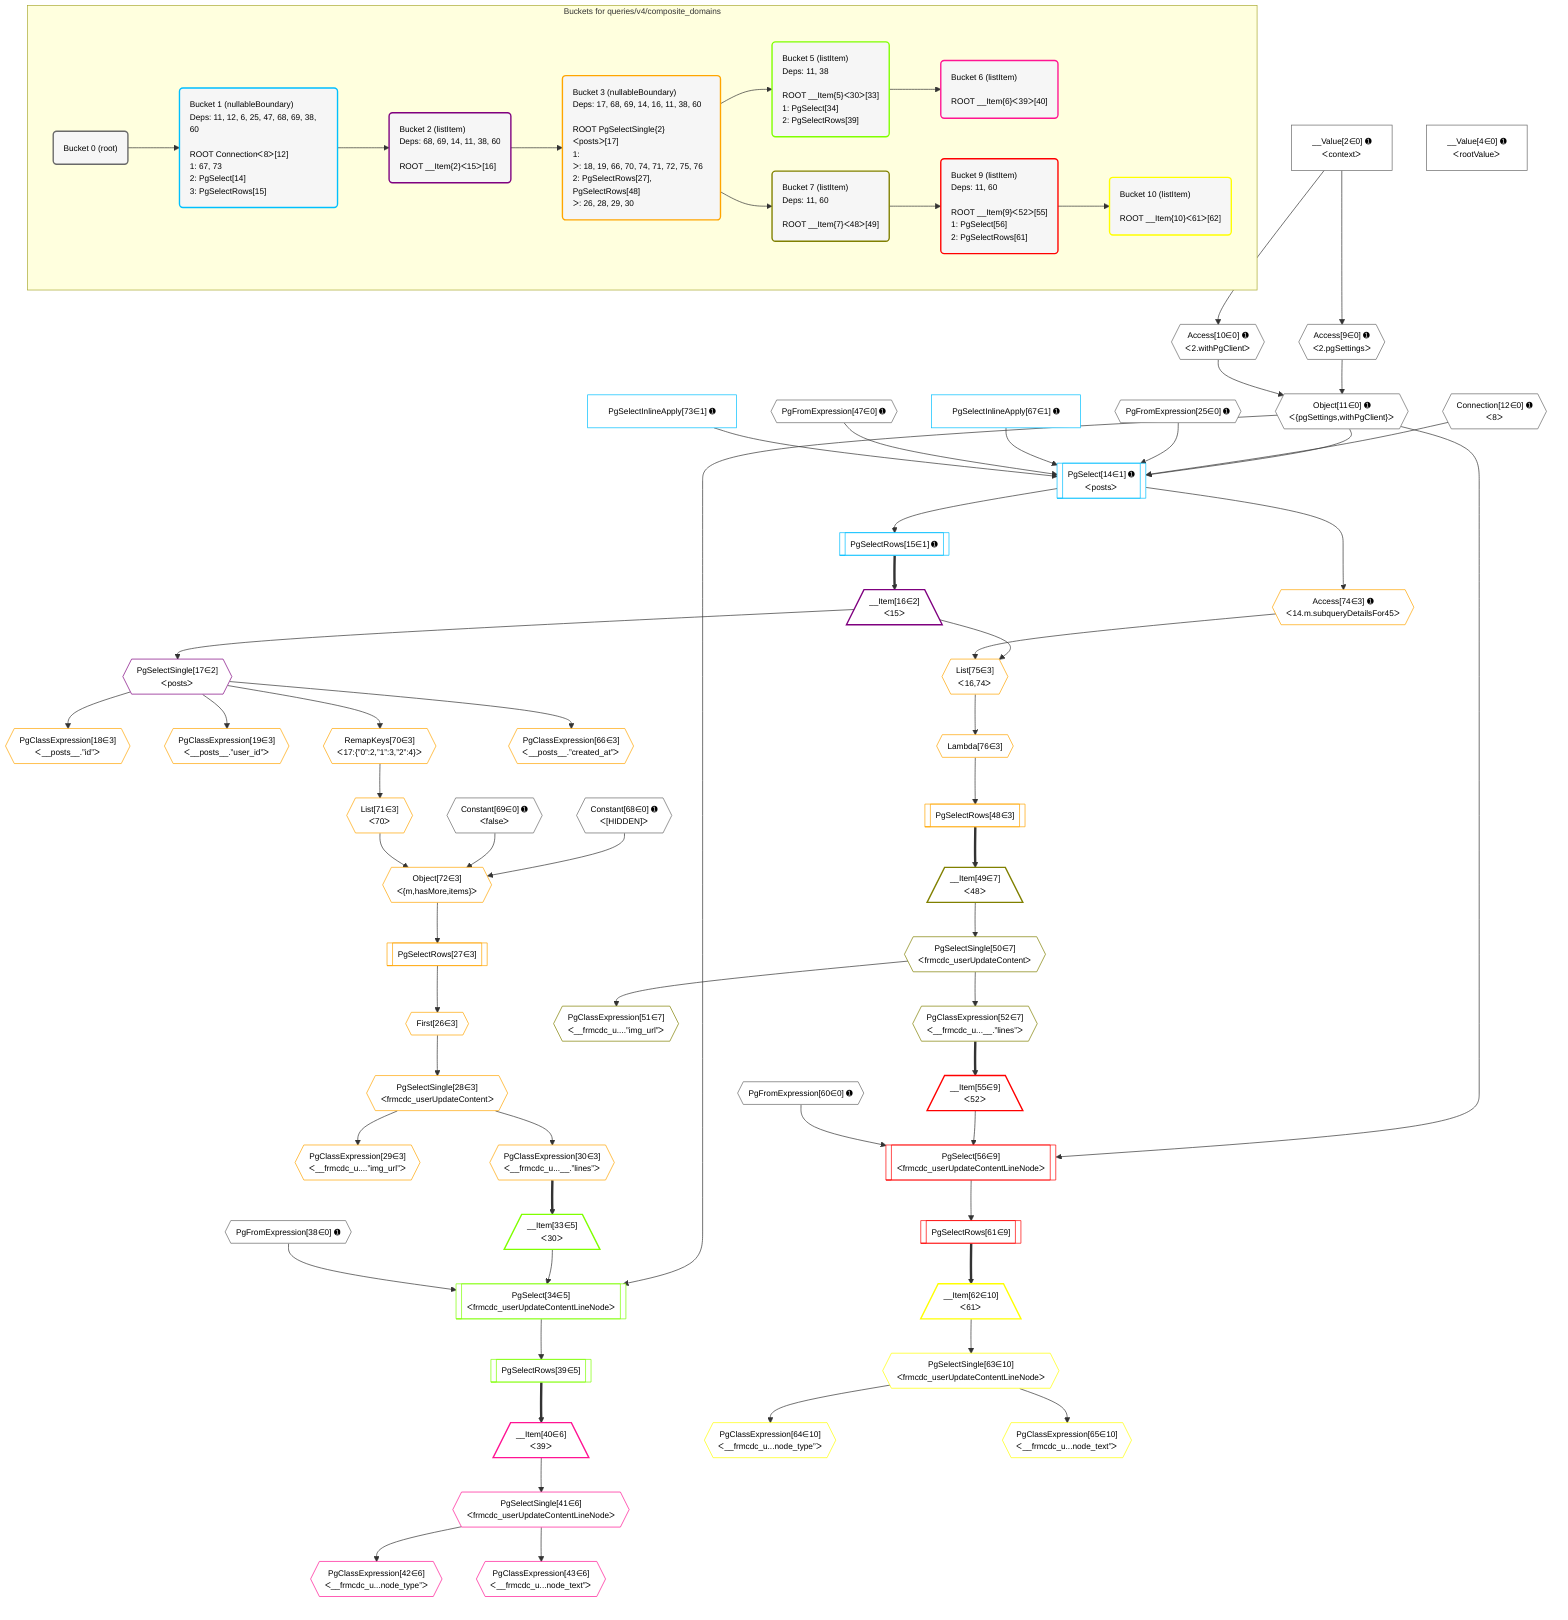 %%{init: {'themeVariables': { 'fontSize': '12px'}}}%%
graph TD
    classDef path fill:#eee,stroke:#000,color:#000
    classDef plan fill:#fff,stroke-width:1px,color:#000
    classDef itemplan fill:#fff,stroke-width:2px,color:#000
    classDef unbatchedplan fill:#dff,stroke-width:1px,color:#000
    classDef sideeffectplan fill:#fcc,stroke-width:2px,color:#000
    classDef bucket fill:#f6f6f6,color:#000,stroke-width:2px,text-align:left


    %% plan dependencies
    Connection12{{"Connection[12∈0] ➊<br />ᐸ8ᐳ"}}:::plan
    Object11{{"Object[11∈0] ➊<br />ᐸ{pgSettings,withPgClient}ᐳ"}}:::plan
    Access9{{"Access[9∈0] ➊<br />ᐸ2.pgSettingsᐳ"}}:::plan
    Access10{{"Access[10∈0] ➊<br />ᐸ2.withPgClientᐳ"}}:::plan
    Access9 & Access10 --> Object11
    __Value2["__Value[2∈0] ➊<br />ᐸcontextᐳ"]:::plan
    __Value2 --> Access9
    __Value2 --> Access10
    __Value4["__Value[4∈0] ➊<br />ᐸrootValueᐳ"]:::plan
    PgFromExpression25{{"PgFromExpression[25∈0] ➊"}}:::plan
    PgFromExpression38{{"PgFromExpression[38∈0] ➊"}}:::plan
    PgFromExpression47{{"PgFromExpression[47∈0] ➊"}}:::plan
    PgFromExpression60{{"PgFromExpression[60∈0] ➊"}}:::plan
    Constant68{{"Constant[68∈0] ➊<br />ᐸ[HIDDEN]ᐳ"}}:::plan
    Constant69{{"Constant[69∈0] ➊<br />ᐸfalseᐳ"}}:::plan
    PgSelect14[["PgSelect[14∈1] ➊<br />ᐸpostsᐳ"]]:::plan
    PgSelectInlineApply67["PgSelectInlineApply[67∈1] ➊"]:::plan
    PgSelectInlineApply73["PgSelectInlineApply[73∈1] ➊"]:::plan
    Object11 & Connection12 & PgFromExpression25 & PgSelectInlineApply67 & PgFromExpression47 & PgSelectInlineApply73 --> PgSelect14
    PgSelectRows15[["PgSelectRows[15∈1] ➊"]]:::plan
    PgSelect14 --> PgSelectRows15
    __Item16[/"__Item[16∈2]<br />ᐸ15ᐳ"\]:::itemplan
    PgSelectRows15 ==> __Item16
    PgSelectSingle17{{"PgSelectSingle[17∈2]<br />ᐸpostsᐳ"}}:::plan
    __Item16 --> PgSelectSingle17
    Object72{{"Object[72∈3]<br />ᐸ{m,hasMore,items}ᐳ"}}:::plan
    List71{{"List[71∈3]<br />ᐸ70ᐳ"}}:::plan
    Constant68 & Constant69 & List71 --> Object72
    List75{{"List[75∈3]<br />ᐸ16,74ᐳ"}}:::plan
    Access74{{"Access[74∈3] ➊<br />ᐸ14.m.subqueryDetailsFor45ᐳ"}}:::plan
    __Item16 & Access74 --> List75
    PgClassExpression18{{"PgClassExpression[18∈3]<br />ᐸ__posts__.”id”ᐳ"}}:::plan
    PgSelectSingle17 --> PgClassExpression18
    PgClassExpression19{{"PgClassExpression[19∈3]<br />ᐸ__posts__.”user_id”ᐳ"}}:::plan
    PgSelectSingle17 --> PgClassExpression19
    First26{{"First[26∈3]"}}:::plan
    PgSelectRows27[["PgSelectRows[27∈3]"]]:::plan
    PgSelectRows27 --> First26
    Object72 --> PgSelectRows27
    PgSelectSingle28{{"PgSelectSingle[28∈3]<br />ᐸfrmcdc_userUpdateContentᐳ"}}:::plan
    First26 --> PgSelectSingle28
    PgClassExpression29{{"PgClassExpression[29∈3]<br />ᐸ__frmcdc_u....”img_url”ᐳ"}}:::plan
    PgSelectSingle28 --> PgClassExpression29
    PgClassExpression30{{"PgClassExpression[30∈3]<br />ᐸ__frmcdc_u...__.”lines”ᐳ"}}:::plan
    PgSelectSingle28 --> PgClassExpression30
    PgSelectRows48[["PgSelectRows[48∈3]"]]:::plan
    Lambda76{{"Lambda[76∈3]"}}:::plan
    Lambda76 --> PgSelectRows48
    PgClassExpression66{{"PgClassExpression[66∈3]<br />ᐸ__posts__.”created_at”ᐳ"}}:::plan
    PgSelectSingle17 --> PgClassExpression66
    RemapKeys70{{"RemapKeys[70∈3]<br />ᐸ17:{”0”:2,”1”:3,”2”:4}ᐳ"}}:::plan
    PgSelectSingle17 --> RemapKeys70
    RemapKeys70 --> List71
    PgSelect14 --> Access74
    List75 --> Lambda76
    PgSelect34[["PgSelect[34∈5]<br />ᐸfrmcdc_userUpdateContentLineNodeᐳ"]]:::plan
    __Item33[/"__Item[33∈5]<br />ᐸ30ᐳ"\]:::itemplan
    Object11 & __Item33 & PgFromExpression38 --> PgSelect34
    PgClassExpression30 ==> __Item33
    PgSelectRows39[["PgSelectRows[39∈5]"]]:::plan
    PgSelect34 --> PgSelectRows39
    __Item40[/"__Item[40∈6]<br />ᐸ39ᐳ"\]:::itemplan
    PgSelectRows39 ==> __Item40
    PgSelectSingle41{{"PgSelectSingle[41∈6]<br />ᐸfrmcdc_userUpdateContentLineNodeᐳ"}}:::plan
    __Item40 --> PgSelectSingle41
    PgClassExpression42{{"PgClassExpression[42∈6]<br />ᐸ__frmcdc_u...node_type”ᐳ"}}:::plan
    PgSelectSingle41 --> PgClassExpression42
    PgClassExpression43{{"PgClassExpression[43∈6]<br />ᐸ__frmcdc_u...node_text”ᐳ"}}:::plan
    PgSelectSingle41 --> PgClassExpression43
    __Item49[/"__Item[49∈7]<br />ᐸ48ᐳ"\]:::itemplan
    PgSelectRows48 ==> __Item49
    PgSelectSingle50{{"PgSelectSingle[50∈7]<br />ᐸfrmcdc_userUpdateContentᐳ"}}:::plan
    __Item49 --> PgSelectSingle50
    PgClassExpression51{{"PgClassExpression[51∈7]<br />ᐸ__frmcdc_u....”img_url”ᐳ"}}:::plan
    PgSelectSingle50 --> PgClassExpression51
    PgClassExpression52{{"PgClassExpression[52∈7]<br />ᐸ__frmcdc_u...__.”lines”ᐳ"}}:::plan
    PgSelectSingle50 --> PgClassExpression52
    PgSelect56[["PgSelect[56∈9]<br />ᐸfrmcdc_userUpdateContentLineNodeᐳ"]]:::plan
    __Item55[/"__Item[55∈9]<br />ᐸ52ᐳ"\]:::itemplan
    Object11 & __Item55 & PgFromExpression60 --> PgSelect56
    PgClassExpression52 ==> __Item55
    PgSelectRows61[["PgSelectRows[61∈9]"]]:::plan
    PgSelect56 --> PgSelectRows61
    __Item62[/"__Item[62∈10]<br />ᐸ61ᐳ"\]:::itemplan
    PgSelectRows61 ==> __Item62
    PgSelectSingle63{{"PgSelectSingle[63∈10]<br />ᐸfrmcdc_userUpdateContentLineNodeᐳ"}}:::plan
    __Item62 --> PgSelectSingle63
    PgClassExpression64{{"PgClassExpression[64∈10]<br />ᐸ__frmcdc_u...node_type”ᐳ"}}:::plan
    PgSelectSingle63 --> PgClassExpression64
    PgClassExpression65{{"PgClassExpression[65∈10]<br />ᐸ__frmcdc_u...node_text”ᐳ"}}:::plan
    PgSelectSingle63 --> PgClassExpression65

    %% define steps

    subgraph "Buckets for queries/v4/composite_domains"
    Bucket0("Bucket 0 (root)"):::bucket
    classDef bucket0 stroke:#696969
    class Bucket0,__Value2,__Value4,Access9,Access10,Object11,Connection12,PgFromExpression25,PgFromExpression38,PgFromExpression47,PgFromExpression60,Constant68,Constant69 bucket0
    Bucket1("Bucket 1 (nullableBoundary)<br />Deps: 11, 12, 6, 25, 47, 68, 69, 38, 60<br /><br />ROOT Connectionᐸ8ᐳ[12]<br />1: 67, 73<br />2: PgSelect[14]<br />3: PgSelectRows[15]"):::bucket
    classDef bucket1 stroke:#00bfff
    class Bucket1,PgSelect14,PgSelectRows15,PgSelectInlineApply67,PgSelectInlineApply73 bucket1
    Bucket2("Bucket 2 (listItem)<br />Deps: 68, 69, 14, 11, 38, 60<br /><br />ROOT __Item{2}ᐸ15ᐳ[16]"):::bucket
    classDef bucket2 stroke:#7f007f
    class Bucket2,__Item16,PgSelectSingle17 bucket2
    Bucket3("Bucket 3 (nullableBoundary)<br />Deps: 17, 68, 69, 14, 16, 11, 38, 60<br /><br />ROOT PgSelectSingle{2}ᐸpostsᐳ[17]<br />1: <br />ᐳ: 18, 19, 66, 70, 74, 71, 72, 75, 76<br />2: PgSelectRows[27], PgSelectRows[48]<br />ᐳ: 26, 28, 29, 30"):::bucket
    classDef bucket3 stroke:#ffa500
    class Bucket3,PgClassExpression18,PgClassExpression19,First26,PgSelectRows27,PgSelectSingle28,PgClassExpression29,PgClassExpression30,PgSelectRows48,PgClassExpression66,RemapKeys70,List71,Object72,Access74,List75,Lambda76 bucket3
    Bucket5("Bucket 5 (listItem)<br />Deps: 11, 38<br /><br />ROOT __Item{5}ᐸ30ᐳ[33]<br />1: PgSelect[34]<br />2: PgSelectRows[39]"):::bucket
    classDef bucket5 stroke:#7fff00
    class Bucket5,__Item33,PgSelect34,PgSelectRows39 bucket5
    Bucket6("Bucket 6 (listItem)<br /><br />ROOT __Item{6}ᐸ39ᐳ[40]"):::bucket
    classDef bucket6 stroke:#ff1493
    class Bucket6,__Item40,PgSelectSingle41,PgClassExpression42,PgClassExpression43 bucket6
    Bucket7("Bucket 7 (listItem)<br />Deps: 11, 60<br /><br />ROOT __Item{7}ᐸ48ᐳ[49]"):::bucket
    classDef bucket7 stroke:#808000
    class Bucket7,__Item49,PgSelectSingle50,PgClassExpression51,PgClassExpression52 bucket7
    Bucket9("Bucket 9 (listItem)<br />Deps: 11, 60<br /><br />ROOT __Item{9}ᐸ52ᐳ[55]<br />1: PgSelect[56]<br />2: PgSelectRows[61]"):::bucket
    classDef bucket9 stroke:#ff0000
    class Bucket9,__Item55,PgSelect56,PgSelectRows61 bucket9
    Bucket10("Bucket 10 (listItem)<br /><br />ROOT __Item{10}ᐸ61ᐳ[62]"):::bucket
    classDef bucket10 stroke:#ffff00
    class Bucket10,__Item62,PgSelectSingle63,PgClassExpression64,PgClassExpression65 bucket10
    Bucket0 --> Bucket1
    Bucket1 --> Bucket2
    Bucket2 --> Bucket3
    Bucket3 --> Bucket5 & Bucket7
    Bucket5 --> Bucket6
    Bucket7 --> Bucket9
    Bucket9 --> Bucket10
    end